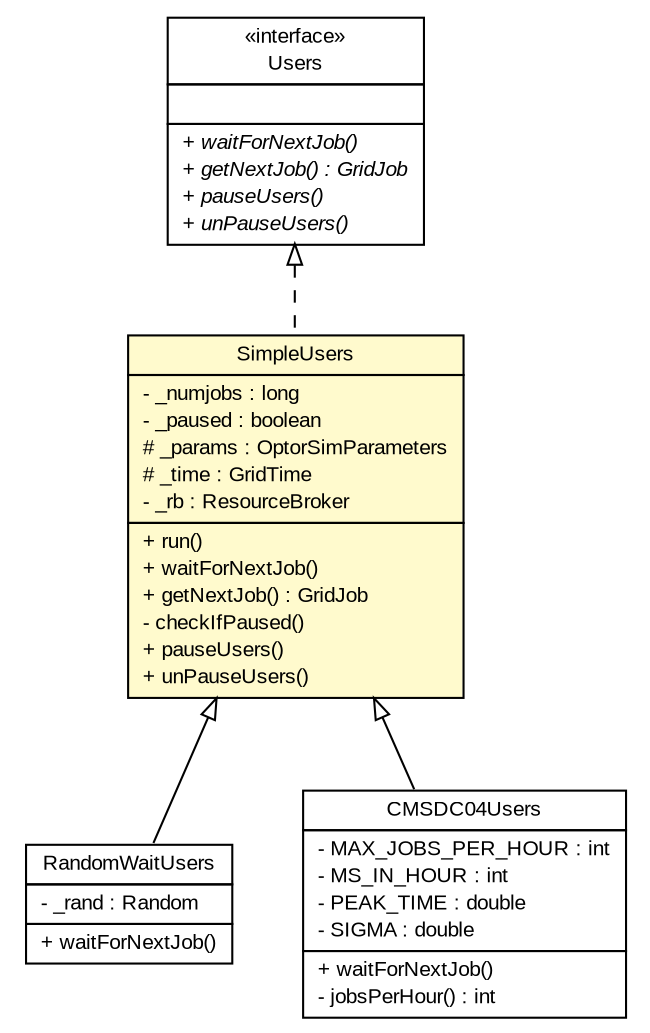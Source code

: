 #!/usr/local/bin/dot
#
# Class diagram 
# Generated by UMLGraph version R5_7_2-3-gee82a7 (http://www.umlgraph.org/)
#

digraph G {
	edge [fontname="arial",fontsize=10,labelfontname="arial",labelfontsize=10];
	node [fontname="arial",fontsize=10,shape=plaintext];
	nodesep=0.25;
	ranksep=0.5;
	// org.edg.data.replication.optorsim.Users
	c9919 [label=<<table title="org.edg.data.replication.optorsim.Users" border="0" cellborder="1" cellspacing="0" cellpadding="2" port="p" href="./Users.html">
		<tr><td><table border="0" cellspacing="0" cellpadding="1">
<tr><td align="center" balign="center"> &#171;interface&#187; </td></tr>
<tr><td align="center" balign="center"> Users </td></tr>
		</table></td></tr>
		<tr><td><table border="0" cellspacing="0" cellpadding="1">
<tr><td align="left" balign="left">  </td></tr>
		</table></td></tr>
		<tr><td><table border="0" cellspacing="0" cellpadding="1">
<tr><td align="left" balign="left"><font face="arial italic" point-size="10.0"> + waitForNextJob() </font></td></tr>
<tr><td align="left" balign="left"><font face="arial italic" point-size="10.0"> + getNextJob() : GridJob </font></td></tr>
<tr><td align="left" balign="left"><font face="arial italic" point-size="10.0"> + pauseUsers() </font></td></tr>
<tr><td align="left" balign="left"><font face="arial italic" point-size="10.0"> + unPauseUsers() </font></td></tr>
		</table></td></tr>
		</table>>, URL="./Users.html", fontname="arial", fontcolor="black", fontsize=10.0];
	// org.edg.data.replication.optorsim.SimpleUsers
	c9923 [label=<<table title="org.edg.data.replication.optorsim.SimpleUsers" border="0" cellborder="1" cellspacing="0" cellpadding="2" port="p" bgcolor="lemonChiffon" href="./SimpleUsers.html">
		<tr><td><table border="0" cellspacing="0" cellpadding="1">
<tr><td align="center" balign="center"> SimpleUsers </td></tr>
		</table></td></tr>
		<tr><td><table border="0" cellspacing="0" cellpadding="1">
<tr><td align="left" balign="left"> - _numjobs : long </td></tr>
<tr><td align="left" balign="left"> - _paused : boolean </td></tr>
<tr><td align="left" balign="left"> # _params : OptorSimParameters </td></tr>
<tr><td align="left" balign="left"> # _time : GridTime </td></tr>
<tr><td align="left" balign="left"> - _rb : ResourceBroker </td></tr>
		</table></td></tr>
		<tr><td><table border="0" cellspacing="0" cellpadding="1">
<tr><td align="left" balign="left"> + run() </td></tr>
<tr><td align="left" balign="left"> + waitForNextJob() </td></tr>
<tr><td align="left" balign="left"> + getNextJob() : GridJob </td></tr>
<tr><td align="left" balign="left"> - checkIfPaused() </td></tr>
<tr><td align="left" balign="left"> + pauseUsers() </td></tr>
<tr><td align="left" balign="left"> + unPauseUsers() </td></tr>
		</table></td></tr>
		</table>>, URL="./SimpleUsers.html", fontname="arial", fontcolor="black", fontsize=10.0];
	// org.edg.data.replication.optorsim.RandomWaitUsers
	c9933 [label=<<table title="org.edg.data.replication.optorsim.RandomWaitUsers" border="0" cellborder="1" cellspacing="0" cellpadding="2" port="p" href="./RandomWaitUsers.html">
		<tr><td><table border="0" cellspacing="0" cellpadding="1">
<tr><td align="center" balign="center"> RandomWaitUsers </td></tr>
		</table></td></tr>
		<tr><td><table border="0" cellspacing="0" cellpadding="1">
<tr><td align="left" balign="left"> - _rand : Random </td></tr>
		</table></td></tr>
		<tr><td><table border="0" cellspacing="0" cellpadding="1">
<tr><td align="left" balign="left"> + waitForNextJob() </td></tr>
		</table></td></tr>
		</table>>, URL="./RandomWaitUsers.html", fontname="arial", fontcolor="black", fontsize=10.0];
	// org.edg.data.replication.optorsim.CMSDC04Users
	c9945 [label=<<table title="org.edg.data.replication.optorsim.CMSDC04Users" border="0" cellborder="1" cellspacing="0" cellpadding="2" port="p" href="./CMSDC04Users.html">
		<tr><td><table border="0" cellspacing="0" cellpadding="1">
<tr><td align="center" balign="center"> CMSDC04Users </td></tr>
		</table></td></tr>
		<tr><td><table border="0" cellspacing="0" cellpadding="1">
<tr><td align="left" balign="left"> - MAX_JOBS_PER_HOUR : int </td></tr>
<tr><td align="left" balign="left"> - MS_IN_HOUR : int </td></tr>
<tr><td align="left" balign="left"> - PEAK_TIME : double </td></tr>
<tr><td align="left" balign="left"> - SIGMA : double </td></tr>
		</table></td></tr>
		<tr><td><table border="0" cellspacing="0" cellpadding="1">
<tr><td align="left" balign="left"> + waitForNextJob() </td></tr>
<tr><td align="left" balign="left"> - jobsPerHour() : int </td></tr>
		</table></td></tr>
		</table>>, URL="./CMSDC04Users.html", fontname="arial", fontcolor="black", fontsize=10.0];
	//org.edg.data.replication.optorsim.SimpleUsers implements org.edg.data.replication.optorsim.Users
	c9919:p -> c9923:p [dir=back,arrowtail=empty,style=dashed];
	//org.edg.data.replication.optorsim.RandomWaitUsers extends org.edg.data.replication.optorsim.SimpleUsers
	c9923:p -> c9933:p [dir=back,arrowtail=empty];
	//org.edg.data.replication.optorsim.CMSDC04Users extends org.edg.data.replication.optorsim.SimpleUsers
	c9923:p -> c9945:p [dir=back,arrowtail=empty];
}

